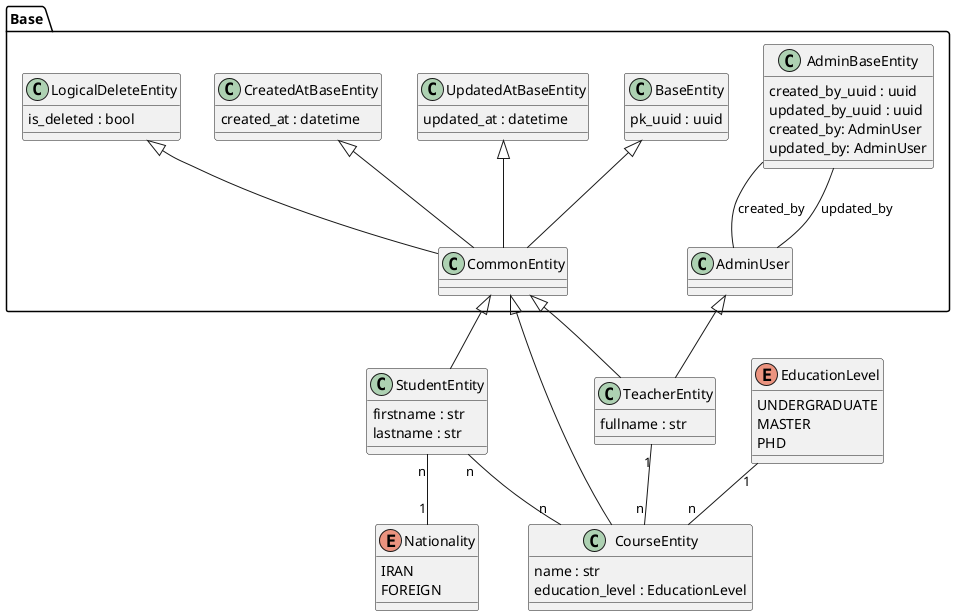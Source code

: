 @startuml

package Base {

    class BaseEntity {
        pk_uuid : uuid
    }

    class CreatedAtBaseEntity{
        created_at : datetime
    }

    class UpdatedAtBaseEntity{
        updated_at : datetime
    }


    class LogicalDeleteEntity{
        is_deleted : bool
    }

    class CommonEntity{}

    class AdminUser{}


    class AdminBaseEntity{
        created_by_uuid : uuid
        updated_by_uuid : uuid
        created_by: AdminUser
        updated_by: AdminUser
    }



CommonEntity -up-|> LogicalDeleteEntity
CommonEntity -up-|> CreatedAtBaseEntity
CommonEntity -up-|> UpdatedAtBaseEntity
CommonEntity -up-|> BaseEntity

AdminBaseEntity -- AdminUser : created_by
AdminBaseEntity -- AdminUser : updated_by

}


class StudentEntity{
    firstname : str
    lastname : str
}

class CourseEntity{
    name : str
    education_level : EducationLevel
}

class TeacherEntity{
    fullname : str
}

TeacherEntity -up-|> AdminUser
TeacherEntity -up-|> CommonEntity
StudentEntity -up-|> CommonEntity
CourseEntity -up-|> CommonEntity

TeacherEntity "1"--"n" CourseEntity
StudentEntity "n"--"n" CourseEntity
StudentEntity "n"--"1" Nationality





enum EducationLevel{
    UNDERGRADUATE
    MASTER
    PHD
}

enum Nationality{
    IRAN
    FOREIGN
}


EducationLevel "1"--"n" CourseEntity

@enduml